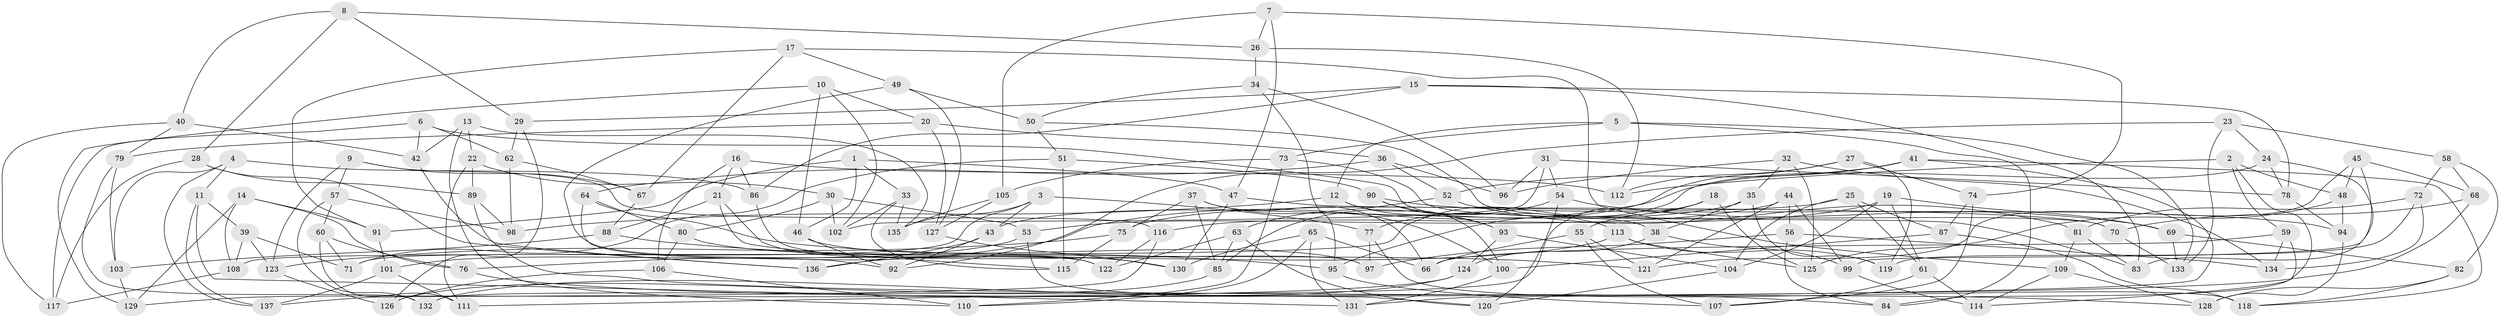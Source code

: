 // coarse degree distribution, {4: 0.8762886597938144, 12: 0.05154639175257732, 11: 0.030927835051546393, 9: 0.010309278350515464, 5: 0.010309278350515464, 10: 0.010309278350515464, 3: 0.010309278350515464}
// Generated by graph-tools (version 1.1) at 2025/53/03/04/25 22:53:48]
// undirected, 137 vertices, 274 edges
graph export_dot {
  node [color=gray90,style=filled];
  1;
  2;
  3;
  4;
  5;
  6;
  7;
  8;
  9;
  10;
  11;
  12;
  13;
  14;
  15;
  16;
  17;
  18;
  19;
  20;
  21;
  22;
  23;
  24;
  25;
  26;
  27;
  28;
  29;
  30;
  31;
  32;
  33;
  34;
  35;
  36;
  37;
  38;
  39;
  40;
  41;
  42;
  43;
  44;
  45;
  46;
  47;
  48;
  49;
  50;
  51;
  52;
  53;
  54;
  55;
  56;
  57;
  58;
  59;
  60;
  61;
  62;
  63;
  64;
  65;
  66;
  67;
  68;
  69;
  70;
  71;
  72;
  73;
  74;
  75;
  76;
  77;
  78;
  79;
  80;
  81;
  82;
  83;
  84;
  85;
  86;
  87;
  88;
  89;
  90;
  91;
  92;
  93;
  94;
  95;
  96;
  97;
  98;
  99;
  100;
  101;
  102;
  103;
  104;
  105;
  106;
  107;
  108;
  109;
  110;
  111;
  112;
  113;
  114;
  115;
  116;
  117;
  118;
  119;
  120;
  121;
  122;
  123;
  124;
  125;
  126;
  127;
  128;
  129;
  130;
  131;
  132;
  133;
  134;
  135;
  136;
  137;
  1 -- 46;
  1 -- 47;
  1 -- 91;
  1 -- 33;
  2 -- 48;
  2 -- 59;
  2 -- 84;
  2 -- 112;
  3 -- 43;
  3 -- 135;
  3 -- 71;
  3 -- 77;
  4 -- 103;
  4 -- 86;
  4 -- 137;
  4 -- 11;
  5 -- 133;
  5 -- 12;
  5 -- 84;
  5 -- 73;
  6 -- 62;
  6 -- 38;
  6 -- 117;
  6 -- 42;
  7 -- 74;
  7 -- 47;
  7 -- 26;
  7 -- 105;
  8 -- 28;
  8 -- 40;
  8 -- 26;
  8 -- 29;
  9 -- 67;
  9 -- 57;
  9 -- 116;
  9 -- 123;
  10 -- 20;
  10 -- 129;
  10 -- 102;
  10 -- 46;
  11 -- 137;
  11 -- 39;
  11 -- 131;
  12 -- 93;
  12 -- 100;
  12 -- 98;
  13 -- 42;
  13 -- 110;
  13 -- 22;
  13 -- 135;
  14 -- 129;
  14 -- 91;
  14 -- 108;
  14 -- 76;
  15 -- 78;
  15 -- 86;
  15 -- 29;
  15 -- 83;
  16 -- 86;
  16 -- 106;
  16 -- 112;
  16 -- 21;
  17 -- 67;
  17 -- 91;
  17 -- 109;
  17 -- 49;
  18 -- 55;
  18 -- 125;
  18 -- 132;
  18 -- 95;
  19 -- 61;
  19 -- 69;
  19 -- 116;
  19 -- 104;
  20 -- 36;
  20 -- 79;
  20 -- 127;
  21 -- 122;
  21 -- 88;
  21 -- 115;
  22 -- 89;
  22 -- 111;
  22 -- 30;
  23 -- 58;
  23 -- 92;
  23 -- 24;
  23 -- 133;
  24 -- 83;
  24 -- 78;
  24 -- 108;
  25 -- 61;
  25 -- 87;
  25 -- 75;
  25 -- 104;
  26 -- 34;
  26 -- 112;
  27 -- 119;
  27 -- 74;
  27 -- 77;
  27 -- 112;
  28 -- 117;
  28 -- 89;
  28 -- 136;
  29 -- 126;
  29 -- 62;
  30 -- 80;
  30 -- 53;
  30 -- 102;
  31 -- 54;
  31 -- 78;
  31 -- 96;
  31 -- 102;
  32 -- 96;
  32 -- 125;
  32 -- 134;
  32 -- 35;
  33 -- 115;
  33 -- 102;
  33 -- 135;
  34 -- 96;
  34 -- 95;
  34 -- 50;
  35 -- 43;
  35 -- 38;
  35 -- 119;
  36 -- 64;
  36 -- 52;
  36 -- 96;
  37 -- 75;
  37 -- 85;
  37 -- 100;
  37 -- 66;
  38 -- 99;
  38 -- 124;
  39 -- 71;
  39 -- 108;
  39 -- 123;
  40 -- 79;
  40 -- 42;
  40 -- 117;
  41 -- 118;
  41 -- 131;
  41 -- 52;
  41 -- 76;
  42 -- 136;
  43 -- 92;
  43 -- 136;
  44 -- 56;
  44 -- 99;
  44 -- 121;
  44 -- 53;
  45 -- 121;
  45 -- 99;
  45 -- 68;
  45 -- 48;
  46 -- 97;
  46 -- 92;
  47 -- 70;
  47 -- 130;
  48 -- 94;
  48 -- 125;
  49 -- 122;
  49 -- 127;
  49 -- 50;
  50 -- 70;
  50 -- 51;
  51 -- 115;
  51 -- 90;
  51 -- 71;
  52 -- 63;
  52 -- 81;
  53 -- 120;
  53 -- 101;
  54 -- 69;
  54 -- 120;
  54 -- 85;
  55 -- 66;
  55 -- 121;
  55 -- 107;
  56 -- 134;
  56 -- 84;
  56 -- 97;
  57 -- 98;
  57 -- 132;
  57 -- 60;
  58 -- 72;
  58 -- 68;
  58 -- 82;
  59 -- 114;
  59 -- 66;
  59 -- 134;
  60 -- 76;
  60 -- 71;
  60 -- 111;
  61 -- 114;
  61 -- 107;
  62 -- 67;
  62 -- 98;
  63 -- 120;
  63 -- 85;
  63 -- 122;
  64 -- 121;
  64 -- 80;
  64 -- 92;
  65 -- 66;
  65 -- 130;
  65 -- 110;
  65 -- 131;
  67 -- 88;
  68 -- 111;
  68 -- 70;
  69 -- 133;
  69 -- 82;
  70 -- 133;
  72 -- 119;
  72 -- 81;
  72 -- 134;
  73 -- 110;
  73 -- 83;
  73 -- 105;
  74 -- 87;
  74 -- 107;
  75 -- 123;
  75 -- 115;
  76 -- 84;
  77 -- 118;
  77 -- 97;
  78 -- 94;
  79 -- 132;
  79 -- 103;
  80 -- 106;
  80 -- 130;
  81 -- 83;
  81 -- 109;
  82 -- 118;
  82 -- 128;
  85 -- 126;
  86 -- 97;
  87 -- 118;
  87 -- 100;
  88 -- 103;
  88 -- 95;
  89 -- 128;
  89 -- 98;
  90 -- 113;
  90 -- 93;
  90 -- 94;
  91 -- 101;
  93 -- 104;
  93 -- 124;
  94 -- 128;
  95 -- 107;
  99 -- 114;
  100 -- 131;
  101 -- 137;
  101 -- 111;
  103 -- 129;
  104 -- 120;
  105 -- 127;
  105 -- 135;
  106 -- 110;
  106 -- 126;
  108 -- 117;
  109 -- 114;
  109 -- 128;
  113 -- 119;
  113 -- 136;
  113 -- 125;
  116 -- 137;
  116 -- 122;
  123 -- 126;
  124 -- 129;
  124 -- 132;
  127 -- 130;
}
